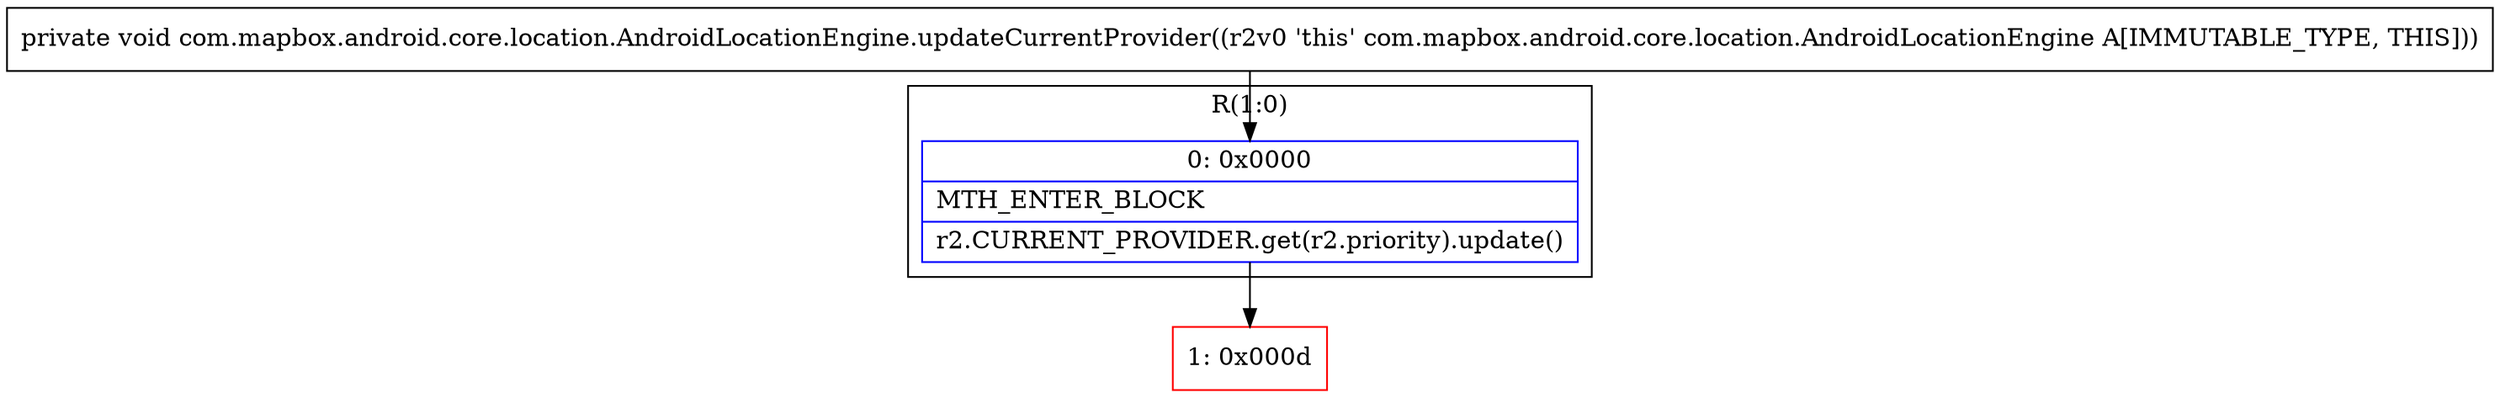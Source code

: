 digraph "CFG forcom.mapbox.android.core.location.AndroidLocationEngine.updateCurrentProvider()V" {
subgraph cluster_Region_1024581396 {
label = "R(1:0)";
node [shape=record,color=blue];
Node_0 [shape=record,label="{0\:\ 0x0000|MTH_ENTER_BLOCK\l|r2.CURRENT_PROVIDER.get(r2.priority).update()\l}"];
}
Node_1 [shape=record,color=red,label="{1\:\ 0x000d}"];
MethodNode[shape=record,label="{private void com.mapbox.android.core.location.AndroidLocationEngine.updateCurrentProvider((r2v0 'this' com.mapbox.android.core.location.AndroidLocationEngine A[IMMUTABLE_TYPE, THIS])) }"];
MethodNode -> Node_0;
Node_0 -> Node_1;
}

